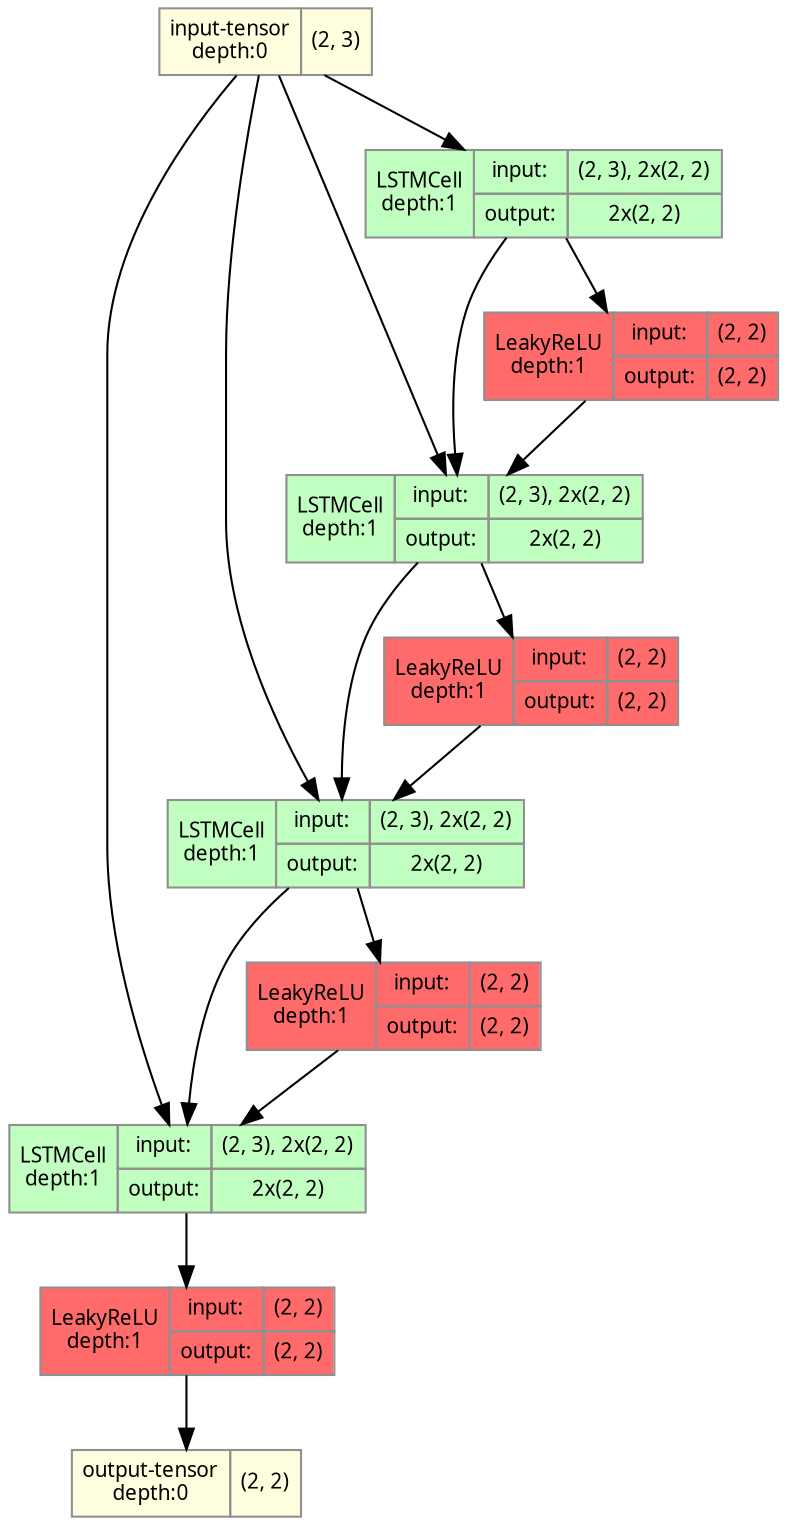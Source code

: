 strict digraph RecursiveNet {
	graph [ordering=in rankdir=TB size="12.0,12.0"]
	node [align=left color="#909090" fillcolor="#ffffff90" fontname="Linux libertine" fontsize=10 height=0.2 margin=0 ranksep=0.1 shape=plaintext style=filled]
	edge [fontsize=10]
	0 [label=<
                    <TABLE BORDER="0" CELLBORDER="1"
                    CELLSPACING="0" CELLPADDING="4">
                        <TR><TD BGCOLOR="lightyellow">input-tensor<BR/>depth:0</TD><TD>(2, 3)</TD></TR>
                    </TABLE>> fillcolor=lightyellow]
	1 [label=<
                    <TABLE BORDER="0" CELLBORDER="1"
                    CELLSPACING="0" CELLPADDING="4">
                    <TR>
                        <TD ROWSPAN="2"
                        BGCOLOR="darkseagreen1">LSTMCell<BR/>depth:1</TD>
                        <TD>input:</TD>
                        <TD>(2, 3), 2x(2, 2)</TD>
                    </TR>
                    <TR>
                        <TD>output:</TD>
                        <TD>2x(2, 2)</TD>
                    </TR>
                    
                    </TABLE>> fillcolor=darkseagreen1]
	2 [label=<
                    <TABLE BORDER="0" CELLBORDER="1"
                    CELLSPACING="0" CELLPADDING="4">
                    <TR>
                        <TD ROWSPAN="2"
                        BGCOLOR="indianred1">LeakyReLU<BR/>depth:1</TD>
                        <TD>input:</TD>
                        <TD>(2, 2)</TD>
                    </TR>
                    <TR>
                        <TD>output:</TD>
                        <TD>(2, 2)</TD>
                    </TR>
                    
                    </TABLE>> fillcolor=indianred1]
	3 [label=<
                    <TABLE BORDER="0" CELLBORDER="1"
                    CELLSPACING="0" CELLPADDING="4">
                    <TR>
                        <TD ROWSPAN="2"
                        BGCOLOR="darkseagreen1">LSTMCell<BR/>depth:1</TD>
                        <TD>input:</TD>
                        <TD>(2, 3), 2x(2, 2)</TD>
                    </TR>
                    <TR>
                        <TD>output:</TD>
                        <TD>2x(2, 2)</TD>
                    </TR>
                    
                    </TABLE>> fillcolor=darkseagreen1]
	4 [label=<
                    <TABLE BORDER="0" CELLBORDER="1"
                    CELLSPACING="0" CELLPADDING="4">
                    <TR>
                        <TD ROWSPAN="2"
                        BGCOLOR="indianred1">LeakyReLU<BR/>depth:1</TD>
                        <TD>input:</TD>
                        <TD>(2, 2)</TD>
                    </TR>
                    <TR>
                        <TD>output:</TD>
                        <TD>(2, 2)</TD>
                    </TR>
                    
                    </TABLE>> fillcolor=indianred1]
	5 [label=<
                    <TABLE BORDER="0" CELLBORDER="1"
                    CELLSPACING="0" CELLPADDING="4">
                    <TR>
                        <TD ROWSPAN="2"
                        BGCOLOR="darkseagreen1">LSTMCell<BR/>depth:1</TD>
                        <TD>input:</TD>
                        <TD>(2, 3), 2x(2, 2)</TD>
                    </TR>
                    <TR>
                        <TD>output:</TD>
                        <TD>2x(2, 2)</TD>
                    </TR>
                    
                    </TABLE>> fillcolor=darkseagreen1]
	6 [label=<
                    <TABLE BORDER="0" CELLBORDER="1"
                    CELLSPACING="0" CELLPADDING="4">
                    <TR>
                        <TD ROWSPAN="2"
                        BGCOLOR="indianred1">LeakyReLU<BR/>depth:1</TD>
                        <TD>input:</TD>
                        <TD>(2, 2)</TD>
                    </TR>
                    <TR>
                        <TD>output:</TD>
                        <TD>(2, 2)</TD>
                    </TR>
                    
                    </TABLE>> fillcolor=indianred1]
	7 [label=<
                    <TABLE BORDER="0" CELLBORDER="1"
                    CELLSPACING="0" CELLPADDING="4">
                    <TR>
                        <TD ROWSPAN="2"
                        BGCOLOR="darkseagreen1">LSTMCell<BR/>depth:1</TD>
                        <TD>input:</TD>
                        <TD>(2, 3), 2x(2, 2)</TD>
                    </TR>
                    <TR>
                        <TD>output:</TD>
                        <TD>2x(2, 2)</TD>
                    </TR>
                    
                    </TABLE>> fillcolor=darkseagreen1]
	8 [label=<
                    <TABLE BORDER="0" CELLBORDER="1"
                    CELLSPACING="0" CELLPADDING="4">
                    <TR>
                        <TD ROWSPAN="2"
                        BGCOLOR="indianred1">LeakyReLU<BR/>depth:1</TD>
                        <TD>input:</TD>
                        <TD>(2, 2)</TD>
                    </TR>
                    <TR>
                        <TD>output:</TD>
                        <TD>(2, 2)</TD>
                    </TR>
                    
                    </TABLE>> fillcolor=indianred1]
	9 [label=<
                    <TABLE BORDER="0" CELLBORDER="1"
                    CELLSPACING="0" CELLPADDING="4">
                        <TR><TD BGCOLOR="lightyellow">output-tensor<BR/>depth:0</TD><TD>(2, 2)</TD></TR>
                    </TABLE>> fillcolor=lightyellow]
	0 -> 1
	0 -> 3
	0 -> 5
	0 -> 7
	1 -> 2
	1 -> 3
	2 -> 3
	3 -> 4
	3 -> 5
	4 -> 5
	5 -> 6
	5 -> 7
	6 -> 7
	7 -> 8
	8 -> 9
}
strict digraph RecursiveNet {
	graph [ordering=in rankdir=TB size="12.0,12.0"]
	node [align=left color="#909090" fillcolor="#ffffff90" fontname="Linux libertine" fontsize=10 height=0.2 margin=0 ranksep=0.1 shape=plaintext style=filled]
	edge [fontsize=10]
	0 [label=<
                    <TABLE BORDER="0" CELLBORDER="1"
                    CELLSPACING="0" CELLPADDING="4">
                        <TR><TD BGCOLOR="lightyellow">input-tensor<BR/>depth:0</TD><TD>(2, 3)</TD></TR>
                    </TABLE>> fillcolor=lightyellow]
	1 [label=<
                    <TABLE BORDER="0" CELLBORDER="1"
                    CELLSPACING="0" CELLPADDING="4">
                    <TR>
                        <TD ROWSPAN="2"
                        BGCOLOR="darkseagreen1">LSTMCell<BR/>depth:1</TD>
                        <TD>input:</TD>
                        <TD>(2, 3), 2x(2, 2)</TD>
                    </TR>
                    <TR>
                        <TD>output:</TD>
                        <TD>2x(2, 2)</TD>
                    </TR>
                    
                    </TABLE>> fillcolor=darkseagreen1]
	2 [label=<
                    <TABLE BORDER="0" CELLBORDER="1"
                    CELLSPACING="0" CELLPADDING="4">
                    <TR>
                        <TD ROWSPAN="2"
                        BGCOLOR="indianred1">LeakyReLU<BR/>depth:1</TD>
                        <TD>input:</TD>
                        <TD>(2, 2)</TD>
                    </TR>
                    <TR>
                        <TD>output:</TD>
                        <TD>(2, 2)</TD>
                    </TR>
                    
                    </TABLE>> fillcolor=indianred1]
	3 [label=<
                    <TABLE BORDER="0" CELLBORDER="1"
                    CELLSPACING="0" CELLPADDING="4">
                    <TR>
                        <TD ROWSPAN="2"
                        BGCOLOR="darkseagreen1">LSTMCell<BR/>depth:1</TD>
                        <TD>input:</TD>
                        <TD>(2, 3), 2x(2, 2)</TD>
                    </TR>
                    <TR>
                        <TD>output:</TD>
                        <TD>2x(2, 2)</TD>
                    </TR>
                    
                    </TABLE>> fillcolor=darkseagreen1]
	4 [label=<
                    <TABLE BORDER="0" CELLBORDER="1"
                    CELLSPACING="0" CELLPADDING="4">
                    <TR>
                        <TD ROWSPAN="2"
                        BGCOLOR="indianred1">LeakyReLU<BR/>depth:1</TD>
                        <TD>input:</TD>
                        <TD>(2, 2)</TD>
                    </TR>
                    <TR>
                        <TD>output:</TD>
                        <TD>(2, 2)</TD>
                    </TR>
                    
                    </TABLE>> fillcolor=indianred1]
	5 [label=<
                    <TABLE BORDER="0" CELLBORDER="1"
                    CELLSPACING="0" CELLPADDING="4">
                    <TR>
                        <TD ROWSPAN="2"
                        BGCOLOR="darkseagreen1">LSTMCell<BR/>depth:1</TD>
                        <TD>input:</TD>
                        <TD>(2, 3), 2x(2, 2)</TD>
                    </TR>
                    <TR>
                        <TD>output:</TD>
                        <TD>2x(2, 2)</TD>
                    </TR>
                    
                    </TABLE>> fillcolor=darkseagreen1]
	6 [label=<
                    <TABLE BORDER="0" CELLBORDER="1"
                    CELLSPACING="0" CELLPADDING="4">
                    <TR>
                        <TD ROWSPAN="2"
                        BGCOLOR="indianred1">LeakyReLU<BR/>depth:1</TD>
                        <TD>input:</TD>
                        <TD>(2, 2)</TD>
                    </TR>
                    <TR>
                        <TD>output:</TD>
                        <TD>(2, 2)</TD>
                    </TR>
                    
                    </TABLE>> fillcolor=indianred1]
	7 [label=<
                    <TABLE BORDER="0" CELLBORDER="1"
                    CELLSPACING="0" CELLPADDING="4">
                    <TR>
                        <TD ROWSPAN="2"
                        BGCOLOR="darkseagreen1">LSTMCell<BR/>depth:1</TD>
                        <TD>input:</TD>
                        <TD>(2, 3), 2x(2, 2)</TD>
                    </TR>
                    <TR>
                        <TD>output:</TD>
                        <TD>2x(2, 2)</TD>
                    </TR>
                    
                    </TABLE>> fillcolor=darkseagreen1]
	8 [label=<
                    <TABLE BORDER="0" CELLBORDER="1"
                    CELLSPACING="0" CELLPADDING="4">
                    <TR>
                        <TD ROWSPAN="2"
                        BGCOLOR="indianred1">LeakyReLU<BR/>depth:1</TD>
                        <TD>input:</TD>
                        <TD>(2, 2)</TD>
                    </TR>
                    <TR>
                        <TD>output:</TD>
                        <TD>(2, 2)</TD>
                    </TR>
                    
                    </TABLE>> fillcolor=indianred1]
	9 [label=<
                    <TABLE BORDER="0" CELLBORDER="1"
                    CELLSPACING="0" CELLPADDING="4">
                        <TR><TD BGCOLOR="lightyellow">output-tensor<BR/>depth:0</TD><TD>(2, 2)</TD></TR>
                    </TABLE>> fillcolor=lightyellow]
	0 -> 1
	0 -> 3
	0 -> 5
	0 -> 7
	1 -> 2
	1 -> 3
	2 -> 3
	3 -> 4
	3 -> 5
	4 -> 5
	5 -> 6
	5 -> 7
	6 -> 7
	7 -> 8
	8 -> 9
}
